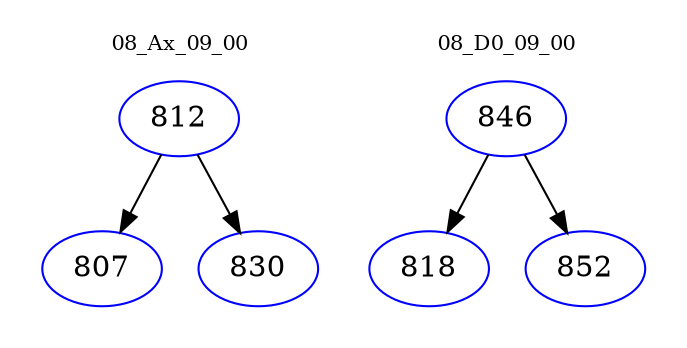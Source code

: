 digraph{
subgraph cluster_0 {
color = white
label = "08_Ax_09_00";
fontsize=10;
T0_812 [label="812", color="blue"]
T0_812 -> T0_807 [color="black"]
T0_807 [label="807", color="blue"]
T0_812 -> T0_830 [color="black"]
T0_830 [label="830", color="blue"]
}
subgraph cluster_1 {
color = white
label = "08_D0_09_00";
fontsize=10;
T1_846 [label="846", color="blue"]
T1_846 -> T1_818 [color="black"]
T1_818 [label="818", color="blue"]
T1_846 -> T1_852 [color="black"]
T1_852 [label="852", color="blue"]
}
}

